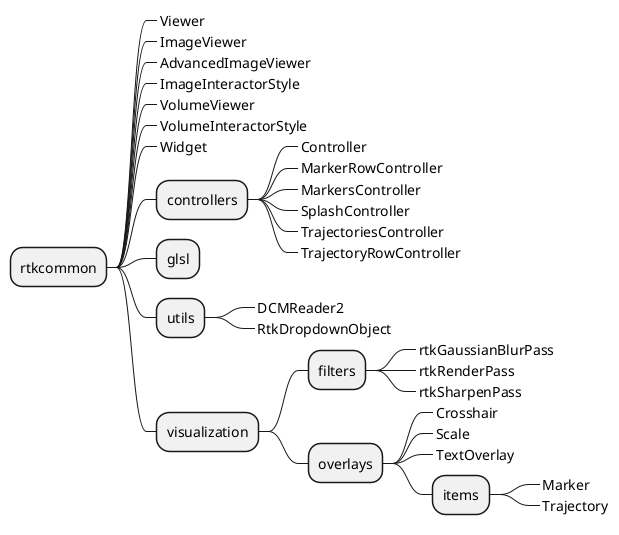 @startmindmap rtkcommon

+ rtkcommon
++_ Viewer
++_ ImageViewer
++_ AdvancedImageViewer
++_ ImageInteractorStyle
++_ VolumeViewer
++_ VolumeInteractorStyle
++_ Widget
++ controllers
+++_ Controller
+++_ MarkerRowController
+++_ MarkersController
+++_ SplashController
+++_ TrajectoriesController
+++_ TrajectoryRowController
++ glsl
++ utils
+++_ DCMReader2
+++_ RtkDropdownObject
++ visualization
+++ filters
++++_ rtkGaussianBlurPass
++++_ rtkRenderPass
++++_ rtkSharpenPass
+++ overlays
++++_ Crosshair
++++_ Scale
++++_ TextOverlay
++++ items
+++++_ Marker
+++++_ Trajectory

@endmindmap
